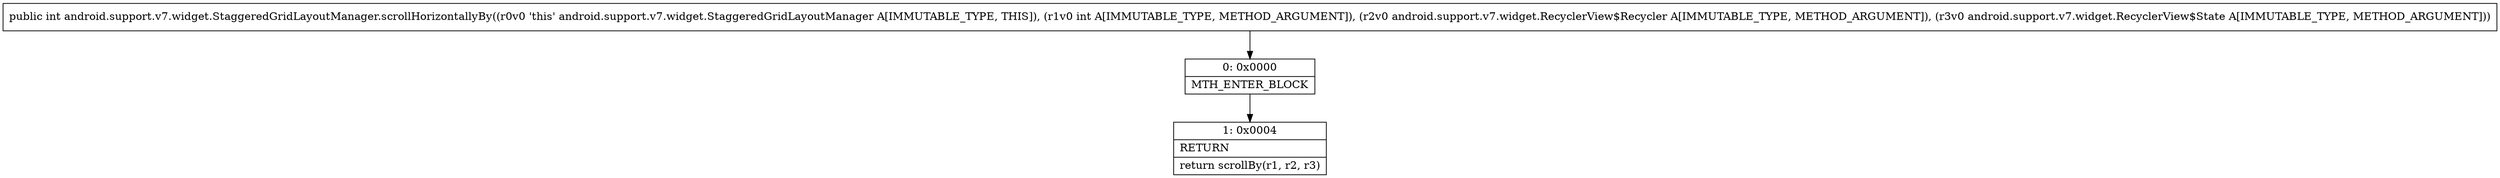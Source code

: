 digraph "CFG forandroid.support.v7.widget.StaggeredGridLayoutManager.scrollHorizontallyBy(ILandroid\/support\/v7\/widget\/RecyclerView$Recycler;Landroid\/support\/v7\/widget\/RecyclerView$State;)I" {
Node_0 [shape=record,label="{0\:\ 0x0000|MTH_ENTER_BLOCK\l}"];
Node_1 [shape=record,label="{1\:\ 0x0004|RETURN\l|return scrollBy(r1, r2, r3)\l}"];
MethodNode[shape=record,label="{public int android.support.v7.widget.StaggeredGridLayoutManager.scrollHorizontallyBy((r0v0 'this' android.support.v7.widget.StaggeredGridLayoutManager A[IMMUTABLE_TYPE, THIS]), (r1v0 int A[IMMUTABLE_TYPE, METHOD_ARGUMENT]), (r2v0 android.support.v7.widget.RecyclerView$Recycler A[IMMUTABLE_TYPE, METHOD_ARGUMENT]), (r3v0 android.support.v7.widget.RecyclerView$State A[IMMUTABLE_TYPE, METHOD_ARGUMENT])) }"];
MethodNode -> Node_0;
Node_0 -> Node_1;
}

